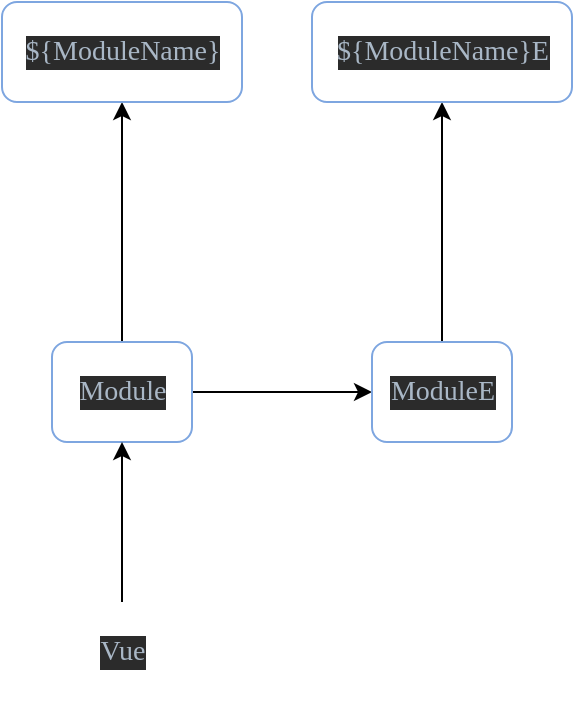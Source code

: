 <mxfile version="13.1.3">
    <diagram id="6hGFLwfOUW9BJ-s0fimq" name="Page-1">
        <mxGraphModel dx="721" dy="691" grid="1" gridSize="10" guides="1" tooltips="1" connect="1" arrows="1" fold="1" page="1" pageScale="1" pageWidth="827" pageHeight="1169" math="0" shadow="0">
            <root>
                <mxCell id="0"/>
                <mxCell id="1" parent="0"/>
                <mxCell id="6" value="" style="edgeStyle=orthogonalEdgeStyle;rounded=0;orthogonalLoop=1;jettySize=auto;html=1;" edge="1" parent="1" source="2" target="5">
                    <mxGeometry relative="1" as="geometry"/>
                </mxCell>
                <mxCell id="10" value="" style="edgeStyle=orthogonalEdgeStyle;rounded=0;orthogonalLoop=1;jettySize=auto;html=1;" edge="1" parent="1" source="2" target="9">
                    <mxGeometry relative="1" as="geometry"/>
                </mxCell>
                <mxCell id="2" value="&lt;pre style=&quot;background-color: #2b2b2b ; color: #a9b7c6 ; font-family: &amp;#34;source code pro semibold&amp;#34; ; font-size: 10.5pt&quot;&gt;Module&lt;/pre&gt;" style="text;html=1;align=center;verticalAlign=middle;resizable=0;points=[];autosize=1;rounded=1;strokeColor=#7EA6E0;glass=0;" vertex="1" parent="1">
                    <mxGeometry x="365" y="300" width="70" height="50" as="geometry"/>
                </mxCell>
                <mxCell id="16" value="" style="edgeStyle=orthogonalEdgeStyle;rounded=0;orthogonalLoop=1;jettySize=auto;html=1;" edge="1" parent="1" source="14" target="2">
                    <mxGeometry relative="1" as="geometry"/>
                </mxCell>
                <mxCell id="14" value="&lt;pre style=&quot;background-color: #2b2b2b ; color: #a9b7c6 ; font-family: &amp;#34;source code pro semibold&amp;#34; ; font-size: 10.5pt&quot;&gt;Vue&lt;/pre&gt;" style="text;html=1;align=center;verticalAlign=middle;resizable=0;points=[];autosize=1;" vertex="1" parent="1">
                    <mxGeometry x="380" y="430" width="40" height="50" as="geometry"/>
                </mxCell>
                <mxCell id="9" value="&lt;pre style=&quot;background-color: #2b2b2b ; color: #a9b7c6 ; font-family: &amp;#34;source code pro semibold&amp;#34; ; font-size: 10.5pt&quot;&gt;${ModuleName}&lt;/pre&gt;" style="text;html=1;align=center;verticalAlign=middle;resizable=0;points=[];autosize=1;rounded=1;glass=0;strokeColor=#7EA6E0;" vertex="1" parent="1">
                    <mxGeometry x="340" y="130" width="120" height="50" as="geometry"/>
                </mxCell>
                <mxCell id="8" value="" style="edgeStyle=orthogonalEdgeStyle;rounded=0;orthogonalLoop=1;jettySize=auto;html=1;" edge="1" parent="1" source="5" target="7">
                    <mxGeometry relative="1" as="geometry"/>
                </mxCell>
                <mxCell id="5" value="&lt;pre style=&quot;background-color: #2b2b2b ; color: #a9b7c6 ; font-family: &amp;#34;source code pro semibold&amp;#34; ; font-size: 10.5pt&quot;&gt;ModuleE&lt;/pre&gt;" style="text;html=1;align=center;verticalAlign=middle;resizable=0;points=[];autosize=1;rounded=1;strokeColor=#7EA6E0;glass=0;" vertex="1" parent="1">
                    <mxGeometry x="525" y="300" width="70" height="50" as="geometry"/>
                </mxCell>
                <mxCell id="7" value="&lt;pre style=&quot;background-color: #2b2b2b ; color: #a9b7c6 ; font-family: &amp;#34;source code pro semibold&amp;#34; ; font-size: 10.5pt&quot;&gt;${ModuleName}E&lt;/pre&gt;" style="text;html=1;align=center;verticalAlign=middle;resizable=0;points=[];autosize=1;rounded=1;strokeColor=#7EA6E0;glass=0;" vertex="1" parent="1">
                    <mxGeometry x="495" y="130" width="130" height="50" as="geometry"/>
                </mxCell>
            </root>
        </mxGraphModel>
    </diagram>
</mxfile>

